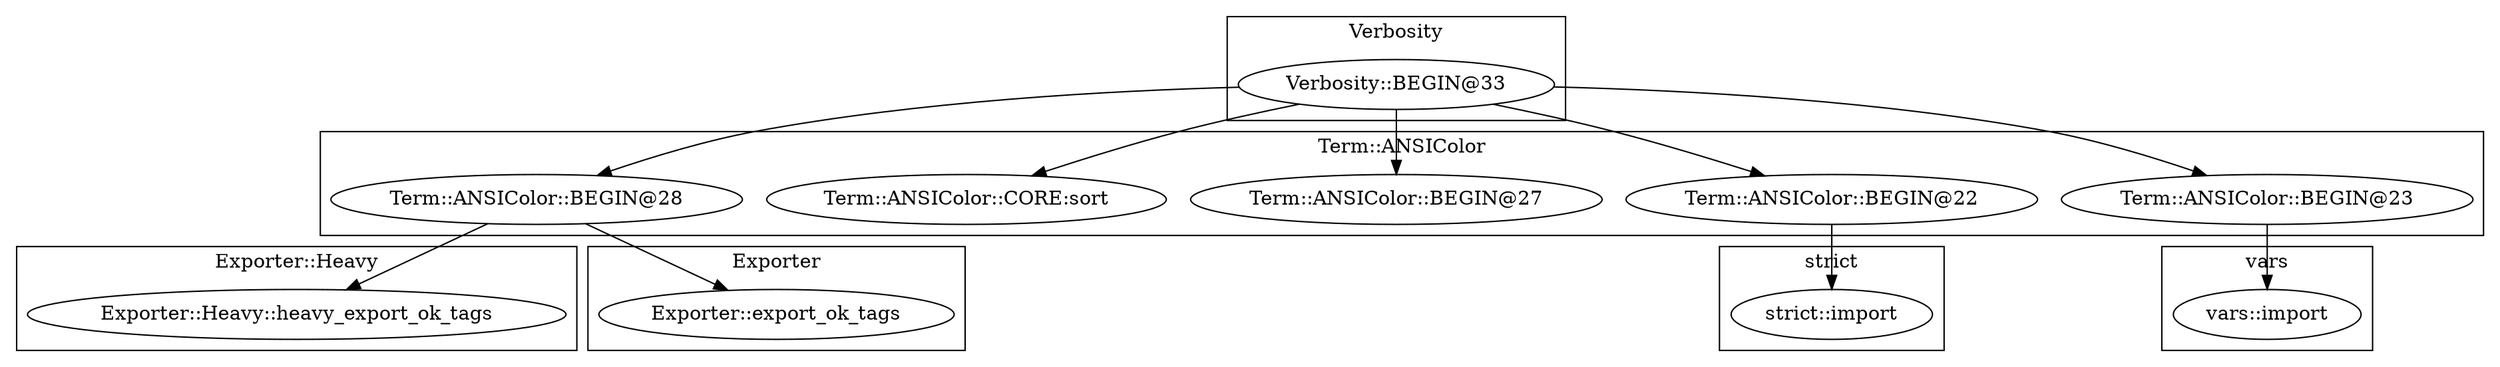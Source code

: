 digraph {
graph [overlap=false]
subgraph cluster_Exporter_Heavy {
	label="Exporter::Heavy";
	"Exporter::Heavy::heavy_export_ok_tags";
}
subgraph cluster_Term_ANSIColor {
	label="Term::ANSIColor";
	"Term::ANSIColor::BEGIN@28";
	"Term::ANSIColor::BEGIN@22";
	"Term::ANSIColor::BEGIN@27";
	"Term::ANSIColor::CORE:sort";
	"Term::ANSIColor::BEGIN@23";
}
subgraph cluster_vars {
	label="vars";
	"vars::import";
}
subgraph cluster_Exporter {
	label="Exporter";
	"Exporter::export_ok_tags";
}
subgraph cluster_strict {
	label="strict";
	"strict::import";
}
subgraph cluster_Verbosity {
	label="Verbosity";
	"Verbosity::BEGIN@33";
}
"Verbosity::BEGIN@33" -> "Term::ANSIColor::BEGIN@22";
"Verbosity::BEGIN@33" -> "Term::ANSIColor::BEGIN@23";
"Verbosity::BEGIN@33" -> "Term::ANSIColor::CORE:sort";
"Verbosity::BEGIN@33" -> "Term::ANSIColor::BEGIN@28";
"Term::ANSIColor::BEGIN@28" -> "Exporter::Heavy::heavy_export_ok_tags";
"Term::ANSIColor::BEGIN@28" -> "Exporter::export_ok_tags";
"Term::ANSIColor::BEGIN@23" -> "vars::import";
"Verbosity::BEGIN@33" -> "Term::ANSIColor::BEGIN@27";
"Term::ANSIColor::BEGIN@22" -> "strict::import";
}
